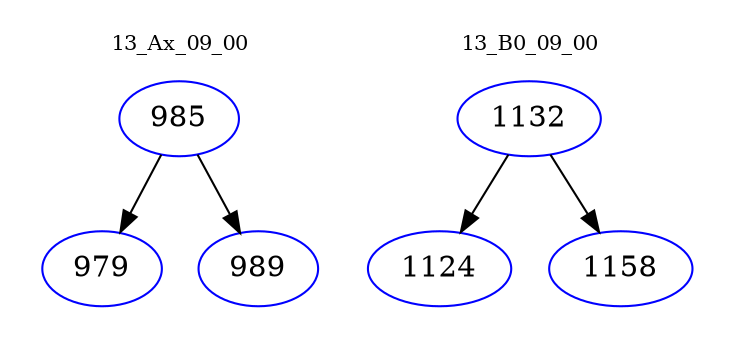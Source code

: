 digraph{
subgraph cluster_0 {
color = white
label = "13_Ax_09_00";
fontsize=10;
T0_985 [label="985", color="blue"]
T0_985 -> T0_979 [color="black"]
T0_979 [label="979", color="blue"]
T0_985 -> T0_989 [color="black"]
T0_989 [label="989", color="blue"]
}
subgraph cluster_1 {
color = white
label = "13_B0_09_00";
fontsize=10;
T1_1132 [label="1132", color="blue"]
T1_1132 -> T1_1124 [color="black"]
T1_1124 [label="1124", color="blue"]
T1_1132 -> T1_1158 [color="black"]
T1_1158 [label="1158", color="blue"]
}
}
